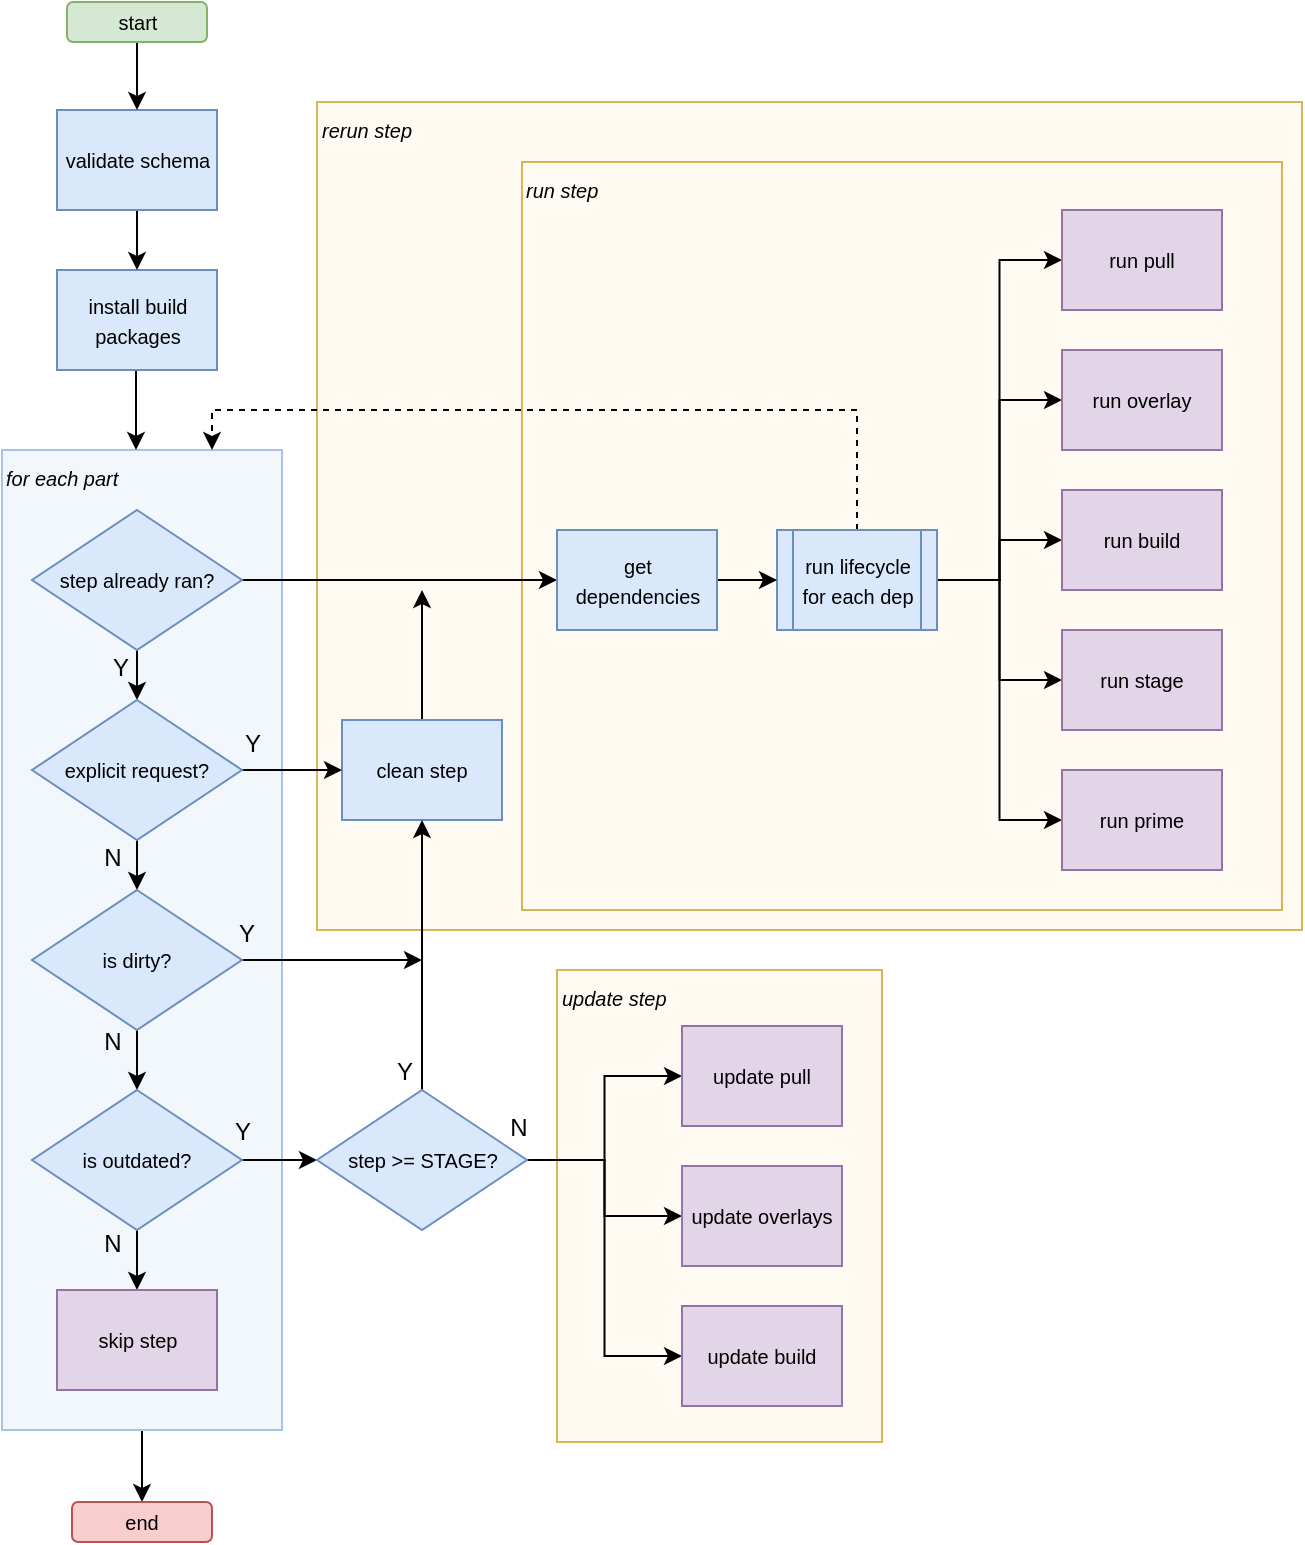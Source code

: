 <mxfile version="20.8.18" type="device"><diagram id="pNt6NIK7U5m8mfelaxRb" name="Page-1"><mxGraphModel dx="1434" dy="1825" grid="1" gridSize="10" guides="1" tooltips="1" connect="1" arrows="1" fold="1" page="1" pageScale="1" pageWidth="1169" pageHeight="827" math="0" shadow="0"><root><mxCell id="0"/><mxCell id="1" parent="0"/><mxCell id="RexZqid5MWOE-GGkI483-53" value="&lt;div align=&quot;left&quot;&gt;&lt;i&gt;&lt;font style=&quot;font-size: 10px&quot;&gt;update step&lt;/font&gt;&lt;/i&gt;&lt;/div&gt;" style="rounded=0;whiteSpace=wrap;html=1;strokeColor=#d6b656;align=left;fillColor=#FFFAF2;verticalAlign=top;" parent="1" vertex="1"><mxGeometry x="327.5" y="514" width="162.5" height="236" as="geometry"/></mxCell><mxCell id="RexZqid5MWOE-GGkI483-52" value="&lt;i&gt;&lt;font style=&quot;font-size: 10px&quot;&gt;rerun step&lt;/font&gt;&lt;/i&gt;" style="rounded=0;whiteSpace=wrap;html=1;strokeColor=#d6b656;align=left;fillColor=#FFFAF2;verticalAlign=top;" parent="1" vertex="1"><mxGeometry x="207.5" y="80" width="492.5" height="414" as="geometry"/></mxCell><mxCell id="RexZqid5MWOE-GGkI483-50" value="&lt;div align=&quot;left&quot;&gt;&lt;i&gt;&lt;font style=&quot;font-size: 10px&quot;&gt;run step&lt;/font&gt;&lt;/i&gt;&lt;/div&gt;" style="rounded=0;whiteSpace=wrap;html=1;strokeColor=#d6b656;align=left;fillColor=#FFFAF2;verticalAlign=top;" parent="1" vertex="1"><mxGeometry x="310" y="110" width="380" height="374" as="geometry"/></mxCell><mxCell id="usjFZJx6oHV3CZnTYiWa-5" style="edgeStyle=orthogonalEdgeStyle;rounded=0;orthogonalLoop=1;jettySize=auto;html=1;exitX=0.5;exitY=1;exitDx=0;exitDy=0;entryX=0.5;entryY=0;entryDx=0;entryDy=0;" parent="1" source="RexZqid5MWOE-GGkI483-5" target="usjFZJx6oHV3CZnTYiWa-4" edge="1"><mxGeometry relative="1" as="geometry"/></mxCell><mxCell id="RexZqid5MWOE-GGkI483-5" value="&lt;div align=&quot;left&quot;&gt;&lt;i&gt;&lt;font size=&quot;1&quot;&gt;for each part&lt;/font&gt;&lt;/i&gt;&lt;br&gt;&lt;/div&gt;" style="rounded=0;whiteSpace=wrap;html=1;align=left;verticalAlign=top;fillColor=#F2F7FC;strokeColor=#A9C4EB;" parent="1" vertex="1"><mxGeometry x="50" y="254" width="140" height="490" as="geometry"/></mxCell><mxCell id="RexZqid5MWOE-GGkI483-25" style="edgeStyle=orthogonalEdgeStyle;rounded=0;orthogonalLoop=1;jettySize=auto;html=1;" parent="1" source="RexZqid5MWOE-GGkI483-1" target="RexZqid5MWOE-GGkI483-16" edge="1"><mxGeometry relative="1" as="geometry"/></mxCell><mxCell id="RexZqid5MWOE-GGkI483-31" style="edgeStyle=orthogonalEdgeStyle;rounded=0;orthogonalLoop=1;jettySize=auto;html=1;exitX=1;exitY=0.5;exitDx=0;exitDy=0;entryX=0;entryY=0.5;entryDx=0;entryDy=0;" parent="1" source="RexZqid5MWOE-GGkI483-1" edge="1"><mxGeometry relative="1" as="geometry"><mxPoint x="327.5" y="319" as="targetPoint"/></mxGeometry></mxCell><mxCell id="RexZqid5MWOE-GGkI483-1" value="&lt;font style=&quot;font-size: 10px&quot;&gt;step already ran?&lt;/font&gt;" style="rhombus;whiteSpace=wrap;html=1;fillColor=#dae8fc;strokeColor=#6c8ebf;" parent="1" vertex="1"><mxGeometry x="65" y="284" width="105" height="70" as="geometry"/></mxCell><mxCell id="RexZqid5MWOE-GGkI483-32" style="edgeStyle=orthogonalEdgeStyle;rounded=0;orthogonalLoop=1;jettySize=auto;html=1;exitX=0.5;exitY=0;exitDx=0;exitDy=0;" parent="1" source="RexZqid5MWOE-GGkI483-6" edge="1"><mxGeometry relative="1" as="geometry"><mxPoint x="260" y="324" as="targetPoint"/></mxGeometry></mxCell><mxCell id="RexZqid5MWOE-GGkI483-6" value="&lt;font style=&quot;font-size: 10px&quot;&gt;clean step&lt;/font&gt;" style="rounded=0;whiteSpace=wrap;html=1;fillColor=#dae8fc;strokeColor=#6c8ebf;" parent="1" vertex="1"><mxGeometry x="220" y="389" width="80" height="50" as="geometry"/></mxCell><mxCell id="RexZqid5MWOE-GGkI483-15" style="edgeStyle=orthogonalEdgeStyle;rounded=0;orthogonalLoop=1;jettySize=auto;html=1;exitX=0.5;exitY=0;exitDx=0;exitDy=0;entryX=0.75;entryY=0;entryDx=0;entryDy=0;dashed=1;" parent="1" source="RexZqid5MWOE-GGkI483-9" target="RexZqid5MWOE-GGkI483-5" edge="1"><mxGeometry relative="1" as="geometry"><Array as="points"><mxPoint x="478" y="234"/><mxPoint x="155" y="234"/></Array></mxGeometry></mxCell><mxCell id="RexZqid5MWOE-GGkI483-45" style="edgeStyle=orthogonalEdgeStyle;rounded=0;orthogonalLoop=1;jettySize=auto;html=1;entryX=0;entryY=0.5;entryDx=0;entryDy=0;" parent="1" source="RexZqid5MWOE-GGkI483-9" target="RexZqid5MWOE-GGkI483-41" edge="1"><mxGeometry relative="1" as="geometry"/></mxCell><mxCell id="RexZqid5MWOE-GGkI483-46" style="edgeStyle=orthogonalEdgeStyle;rounded=0;orthogonalLoop=1;jettySize=auto;html=1;entryX=0;entryY=0.5;entryDx=0;entryDy=0;" parent="1" source="RexZqid5MWOE-GGkI483-9" target="RexZqid5MWOE-GGkI483-42" edge="1"><mxGeometry relative="1" as="geometry"/></mxCell><mxCell id="RexZqid5MWOE-GGkI483-47" style="edgeStyle=orthogonalEdgeStyle;rounded=0;orthogonalLoop=1;jettySize=auto;html=1;" parent="1" source="RexZqid5MWOE-GGkI483-9" target="RexZqid5MWOE-GGkI483-43" edge="1"><mxGeometry relative="1" as="geometry"/></mxCell><mxCell id="RexZqid5MWOE-GGkI483-48" style="edgeStyle=orthogonalEdgeStyle;rounded=0;orthogonalLoop=1;jettySize=auto;html=1;entryX=0;entryY=0.5;entryDx=0;entryDy=0;" parent="1" source="RexZqid5MWOE-GGkI483-9" target="RexZqid5MWOE-GGkI483-44" edge="1"><mxGeometry relative="1" as="geometry"/></mxCell><mxCell id="PhVxqOx6P2pfATj4WkvQ-4" style="edgeStyle=orthogonalEdgeStyle;rounded=0;orthogonalLoop=1;jettySize=auto;html=1;exitX=1;exitY=0.5;exitDx=0;exitDy=0;entryX=0;entryY=0.5;entryDx=0;entryDy=0;" parent="1" source="RexZqid5MWOE-GGkI483-9" target="PhVxqOx6P2pfATj4WkvQ-2" edge="1"><mxGeometry relative="1" as="geometry"/></mxCell><mxCell id="RexZqid5MWOE-GGkI483-9" value="&lt;font style=&quot;font-size: 10px&quot;&gt;run lifecycle for each dep&lt;/font&gt;" style="shape=process;whiteSpace=wrap;html=1;backgroundOutline=1;fillColor=#dae8fc;strokeColor=#6c8ebf;" parent="1" vertex="1"><mxGeometry x="437.5" y="294" width="80" height="50" as="geometry"/></mxCell><mxCell id="RexZqid5MWOE-GGkI483-30" style="edgeStyle=orthogonalEdgeStyle;rounded=0;orthogonalLoop=1;jettySize=auto;html=1;exitX=1;exitY=0.5;exitDx=0;exitDy=0;entryX=0;entryY=0.5;entryDx=0;entryDy=0;" parent="1" source="RexZqid5MWOE-GGkI483-10" target="RexZqid5MWOE-GGkI483-9" edge="1"><mxGeometry relative="1" as="geometry"/></mxCell><mxCell id="RexZqid5MWOE-GGkI483-10" value="&lt;font style=&quot;font-size: 10px&quot;&gt;get dependencies&lt;/font&gt;" style="rounded=0;whiteSpace=wrap;html=1;fillColor=#dae8fc;strokeColor=#6c8ebf;" parent="1" vertex="1"><mxGeometry x="327.5" y="294" width="80" height="50" as="geometry"/></mxCell><mxCell id="RexZqid5MWOE-GGkI483-24" style="edgeStyle=orthogonalEdgeStyle;rounded=0;orthogonalLoop=1;jettySize=auto;html=1;" parent="1" source="RexZqid5MWOE-GGkI483-16" target="RexZqid5MWOE-GGkI483-17" edge="1"><mxGeometry relative="1" as="geometry"/></mxCell><mxCell id="RexZqid5MWOE-GGkI483-27" style="edgeStyle=orthogonalEdgeStyle;rounded=0;orthogonalLoop=1;jettySize=auto;html=1;entryX=0;entryY=0.5;entryDx=0;entryDy=0;" parent="1" source="RexZqid5MWOE-GGkI483-16" target="RexZqid5MWOE-GGkI483-6" edge="1"><mxGeometry relative="1" as="geometry"/></mxCell><mxCell id="RexZqid5MWOE-GGkI483-16" value="&lt;font size=&quot;1&quot;&gt;explicit request?&lt;br&gt;&lt;/font&gt;" style="rhombus;whiteSpace=wrap;html=1;fillColor=#dae8fc;strokeColor=#6c8ebf;" parent="1" vertex="1"><mxGeometry x="65" y="379" width="105" height="70" as="geometry"/></mxCell><mxCell id="RexZqid5MWOE-GGkI483-23" style="edgeStyle=orthogonalEdgeStyle;rounded=0;orthogonalLoop=1;jettySize=auto;html=1;entryX=0.5;entryY=0;entryDx=0;entryDy=0;" parent="1" source="RexZqid5MWOE-GGkI483-17" target="RexZqid5MWOE-GGkI483-18" edge="1"><mxGeometry relative="1" as="geometry"/></mxCell><mxCell id="RexZqid5MWOE-GGkI483-33" style="edgeStyle=orthogonalEdgeStyle;rounded=0;orthogonalLoop=1;jettySize=auto;html=1;" parent="1" source="RexZqid5MWOE-GGkI483-17" edge="1"><mxGeometry relative="1" as="geometry"><mxPoint x="260" y="509" as="targetPoint"/></mxGeometry></mxCell><mxCell id="RexZqid5MWOE-GGkI483-17" value="&lt;font style=&quot;font-size: 10px&quot;&gt;is dirty?&lt;/font&gt;" style="rhombus;whiteSpace=wrap;html=1;fillColor=#dae8fc;strokeColor=#6c8ebf;" parent="1" vertex="1"><mxGeometry x="65" y="474" width="105" height="70" as="geometry"/></mxCell><mxCell id="RexZqid5MWOE-GGkI483-26" style="edgeStyle=orthogonalEdgeStyle;rounded=0;orthogonalLoop=1;jettySize=auto;html=1;entryX=0.5;entryY=0;entryDx=0;entryDy=0;" parent="1" source="RexZqid5MWOE-GGkI483-18" target="RexZqid5MWOE-GGkI483-19" edge="1"><mxGeometry relative="1" as="geometry"/></mxCell><mxCell id="RexZqid5MWOE-GGkI483-35" style="edgeStyle=orthogonalEdgeStyle;rounded=0;orthogonalLoop=1;jettySize=auto;html=1;entryX=0;entryY=0.5;entryDx=0;entryDy=0;" parent="1" source="RexZqid5MWOE-GGkI483-18" target="RexZqid5MWOE-GGkI483-34" edge="1"><mxGeometry relative="1" as="geometry"/></mxCell><mxCell id="RexZqid5MWOE-GGkI483-18" value="&lt;font style=&quot;font-size: 10px&quot;&gt;is outdated?&lt;/font&gt;" style="rhombus;whiteSpace=wrap;html=1;fillColor=#dae8fc;strokeColor=#6c8ebf;" parent="1" vertex="1"><mxGeometry x="65" y="574" width="105" height="70" as="geometry"/></mxCell><mxCell id="RexZqid5MWOE-GGkI483-19" value="&lt;font style=&quot;font-size: 10px&quot;&gt;skip step&lt;/font&gt;" style="rounded=0;whiteSpace=wrap;html=1;fillColor=#e1d5e7;strokeColor=#9673a6;" parent="1" vertex="1"><mxGeometry x="77.5" y="674" width="80" height="50" as="geometry"/></mxCell><mxCell id="RexZqid5MWOE-GGkI483-36" style="edgeStyle=orthogonalEdgeStyle;rounded=0;orthogonalLoop=1;jettySize=auto;html=1;entryX=0.5;entryY=1;entryDx=0;entryDy=0;" parent="1" source="RexZqid5MWOE-GGkI483-34" target="RexZqid5MWOE-GGkI483-6" edge="1"><mxGeometry relative="1" as="geometry"><mxPoint x="260" y="514.0" as="targetPoint"/></mxGeometry></mxCell><mxCell id="RexZqid5MWOE-GGkI483-37" style="edgeStyle=orthogonalEdgeStyle;rounded=0;orthogonalLoop=1;jettySize=auto;html=1;exitX=1;exitY=0.5;exitDx=0;exitDy=0;entryX=0;entryY=0.5;entryDx=0;entryDy=0;" parent="1" source="RexZqid5MWOE-GGkI483-34" target="RexZqid5MWOE-GGkI483-38" edge="1"><mxGeometry relative="1" as="geometry"><mxPoint x="340" y="534.0" as="targetPoint"/></mxGeometry></mxCell><mxCell id="RexZqid5MWOE-GGkI483-40" style="edgeStyle=orthogonalEdgeStyle;rounded=0;orthogonalLoop=1;jettySize=auto;html=1;exitX=1;exitY=0.5;exitDx=0;exitDy=0;entryX=0;entryY=0.5;entryDx=0;entryDy=0;" parent="1" source="RexZqid5MWOE-GGkI483-34" target="RexZqid5MWOE-GGkI483-39" edge="1"><mxGeometry relative="1" as="geometry"/></mxCell><mxCell id="PhVxqOx6P2pfATj4WkvQ-6" style="edgeStyle=orthogonalEdgeStyle;rounded=0;orthogonalLoop=1;jettySize=auto;html=1;" parent="1" source="RexZqid5MWOE-GGkI483-34" target="PhVxqOx6P2pfATj4WkvQ-5" edge="1"><mxGeometry relative="1" as="geometry"/></mxCell><mxCell id="RexZqid5MWOE-GGkI483-34" value="&lt;font style=&quot;font-size: 10px&quot;&gt;step &amp;gt;= STAGE?&lt;/font&gt;" style="rhombus;whiteSpace=wrap;html=1;fillColor=#dae8fc;strokeColor=#6c8ebf;" parent="1" vertex="1"><mxGeometry x="207.5" y="574" width="105" height="70" as="geometry"/></mxCell><mxCell id="RexZqid5MWOE-GGkI483-38" value="&lt;font style=&quot;font-size: 10px&quot;&gt;update pull&lt;/font&gt;" style="rounded=0;whiteSpace=wrap;html=1;fillColor=#e1d5e7;strokeColor=#9673a6;" parent="1" vertex="1"><mxGeometry x="390" y="542" width="80" height="50" as="geometry"/></mxCell><mxCell id="RexZqid5MWOE-GGkI483-39" value="&lt;font style=&quot;font-size: 10px&quot;&gt;update build&lt;/font&gt;" style="rounded=0;whiteSpace=wrap;html=1;fillColor=#e1d5e7;strokeColor=#9673a6;" parent="1" vertex="1"><mxGeometry x="390" y="682" width="80" height="50" as="geometry"/></mxCell><mxCell id="RexZqid5MWOE-GGkI483-41" value="&lt;font style=&quot;font-size: 10px&quot;&gt;run pull&lt;/font&gt;" style="rounded=0;whiteSpace=wrap;html=1;fillColor=#e1d5e7;strokeColor=#9673a6;" parent="1" vertex="1"><mxGeometry x="580" y="134" width="80" height="50" as="geometry"/></mxCell><mxCell id="RexZqid5MWOE-GGkI483-42" value="&lt;font style=&quot;font-size: 10px&quot;&gt;run build&lt;br&gt;&lt;/font&gt;" style="rounded=0;whiteSpace=wrap;html=1;fillColor=#e1d5e7;strokeColor=#9673a6;" parent="1" vertex="1"><mxGeometry x="580" y="274" width="80" height="50" as="geometry"/></mxCell><mxCell id="RexZqid5MWOE-GGkI483-43" value="&lt;font style=&quot;font-size: 10px&quot;&gt;run stage&lt;br&gt;&lt;/font&gt;" style="rounded=0;whiteSpace=wrap;html=1;fillColor=#e1d5e7;strokeColor=#9673a6;" parent="1" vertex="1"><mxGeometry x="580" y="344" width="80" height="50" as="geometry"/></mxCell><mxCell id="RexZqid5MWOE-GGkI483-44" value="&lt;font style=&quot;font-size: 10px&quot;&gt;run prime&lt;/font&gt;" style="rounded=0;whiteSpace=wrap;html=1;fillColor=#e1d5e7;strokeColor=#9673a6;" parent="1" vertex="1"><mxGeometry x="580" y="414" width="80" height="50" as="geometry"/></mxCell><mxCell id="RexZqid5MWOE-GGkI483-57" style="edgeStyle=orthogonalEdgeStyle;rounded=0;orthogonalLoop=1;jettySize=auto;html=1;" parent="1" source="RexZqid5MWOE-GGkI483-54" edge="1"><mxGeometry relative="1" as="geometry"><mxPoint x="117" y="254" as="targetPoint"/></mxGeometry></mxCell><mxCell id="RexZqid5MWOE-GGkI483-54" value="&lt;font style=&quot;font-size: 10px&quot;&gt;install build packages&lt;/font&gt;" style="rounded=0;whiteSpace=wrap;html=1;fillColor=#dae8fc;strokeColor=#6c8ebf;" parent="1" vertex="1"><mxGeometry x="77.5" y="164" width="80" height="50" as="geometry"/></mxCell><mxCell id="RexZqid5MWOE-GGkI483-56" style="edgeStyle=orthogonalEdgeStyle;rounded=0;orthogonalLoop=1;jettySize=auto;html=1;entryX=0.5;entryY=0;entryDx=0;entryDy=0;" parent="1" source="RexZqid5MWOE-GGkI483-55" target="RexZqid5MWOE-GGkI483-54" edge="1"><mxGeometry relative="1" as="geometry"/></mxCell><mxCell id="RexZqid5MWOE-GGkI483-55" value="&lt;font style=&quot;font-size: 10px&quot;&gt;validate schema&lt;/font&gt;" style="rounded=0;whiteSpace=wrap;html=1;fillColor=#dae8fc;strokeColor=#6c8ebf;" parent="1" vertex="1"><mxGeometry x="77.5" y="84" width="80" height="50" as="geometry"/></mxCell><mxCell id="RexZqid5MWOE-GGkI483-60" value="Y" style="text;html=1;align=center;verticalAlign=middle;resizable=0;points=[];autosize=1;" parent="1" vertex="1"><mxGeometry x="100" y="354" width="18" height="18" as="geometry"/></mxCell><mxCell id="RexZqid5MWOE-GGkI483-61" value="Y" style="text;html=1;align=center;verticalAlign=middle;resizable=0;points=[];autosize=1;" parent="1" vertex="1"><mxGeometry x="166" y="392" width="18" height="18" as="geometry"/></mxCell><mxCell id="RexZqid5MWOE-GGkI483-62" value="Y" style="text;html=1;align=center;verticalAlign=middle;resizable=0;points=[];autosize=1;" parent="1" vertex="1"><mxGeometry x="163" y="487" width="18" height="18" as="geometry"/></mxCell><mxCell id="RexZqid5MWOE-GGkI483-63" value="Y" style="text;html=1;align=center;verticalAlign=middle;resizable=0;points=[];autosize=1;" parent="1" vertex="1"><mxGeometry x="161" y="586" width="18" height="18" as="geometry"/></mxCell><mxCell id="RexZqid5MWOE-GGkI483-64" value="N" style="text;html=1;align=center;verticalAlign=middle;resizable=0;points=[];autosize=1;" parent="1" vertex="1"><mxGeometry x="95" y="642" width="19" height="18" as="geometry"/></mxCell><mxCell id="RexZqid5MWOE-GGkI483-65" value="N" style="text;html=1;align=center;verticalAlign=middle;resizable=0;points=[];autosize=1;" parent="1" vertex="1"><mxGeometry x="95" y="541" width="19" height="18" as="geometry"/></mxCell><mxCell id="RexZqid5MWOE-GGkI483-66" value="N" style="text;html=1;align=center;verticalAlign=middle;resizable=0;points=[];autosize=1;" parent="1" vertex="1"><mxGeometry x="95" y="449" width="19" height="18" as="geometry"/></mxCell><mxCell id="RexZqid5MWOE-GGkI483-67" value="N" style="text;html=1;align=center;verticalAlign=middle;resizable=0;points=[];autosize=1;" parent="1" vertex="1"><mxGeometry x="298" y="584" width="19" height="18" as="geometry"/></mxCell><mxCell id="RexZqid5MWOE-GGkI483-68" value="Y" style="text;html=1;align=center;verticalAlign=middle;resizable=0;points=[];autosize=1;" parent="1" vertex="1"><mxGeometry x="242" y="556" width="18" height="18" as="geometry"/></mxCell><mxCell id="usjFZJx6oHV3CZnTYiWa-3" style="edgeStyle=orthogonalEdgeStyle;rounded=0;orthogonalLoop=1;jettySize=auto;html=1;exitX=0.5;exitY=1;exitDx=0;exitDy=0;" parent="1" source="usjFZJx6oHV3CZnTYiWa-2" target="RexZqid5MWOE-GGkI483-55" edge="1"><mxGeometry relative="1" as="geometry"/></mxCell><mxCell id="usjFZJx6oHV3CZnTYiWa-2" value="&lt;font style=&quot;font-size: 10px&quot;&gt;start&lt;/font&gt;" style="rounded=1;whiteSpace=wrap;html=1;fillColor=#d5e8d4;strokeColor=#82b366;" parent="1" vertex="1"><mxGeometry x="82.5" y="30" width="70" height="20" as="geometry"/></mxCell><mxCell id="usjFZJx6oHV3CZnTYiWa-4" value="&lt;font style=&quot;font-size: 10px&quot;&gt;end&lt;br&gt;&lt;/font&gt;" style="rounded=1;whiteSpace=wrap;html=1;fillColor=#f8cecc;strokeColor=#b85450;" parent="1" vertex="1"><mxGeometry x="85" y="780" width="70" height="20" as="geometry"/></mxCell><mxCell id="PhVxqOx6P2pfATj4WkvQ-2" value="&lt;font style=&quot;font-size: 10px&quot;&gt;run overlay&lt;br&gt;&lt;/font&gt;" style="rounded=0;whiteSpace=wrap;html=1;fillColor=#e1d5e7;strokeColor=#9673a6;" parent="1" vertex="1"><mxGeometry x="580" y="204" width="80" height="50" as="geometry"/></mxCell><mxCell id="PhVxqOx6P2pfATj4WkvQ-5" value="&lt;font style=&quot;font-size: 10px&quot;&gt;update overlays&lt;/font&gt;" style="rounded=0;whiteSpace=wrap;html=1;fillColor=#e1d5e7;strokeColor=#9673a6;" parent="1" vertex="1"><mxGeometry x="390" y="612" width="80" height="50" as="geometry"/></mxCell></root></mxGraphModel></diagram></mxfile>